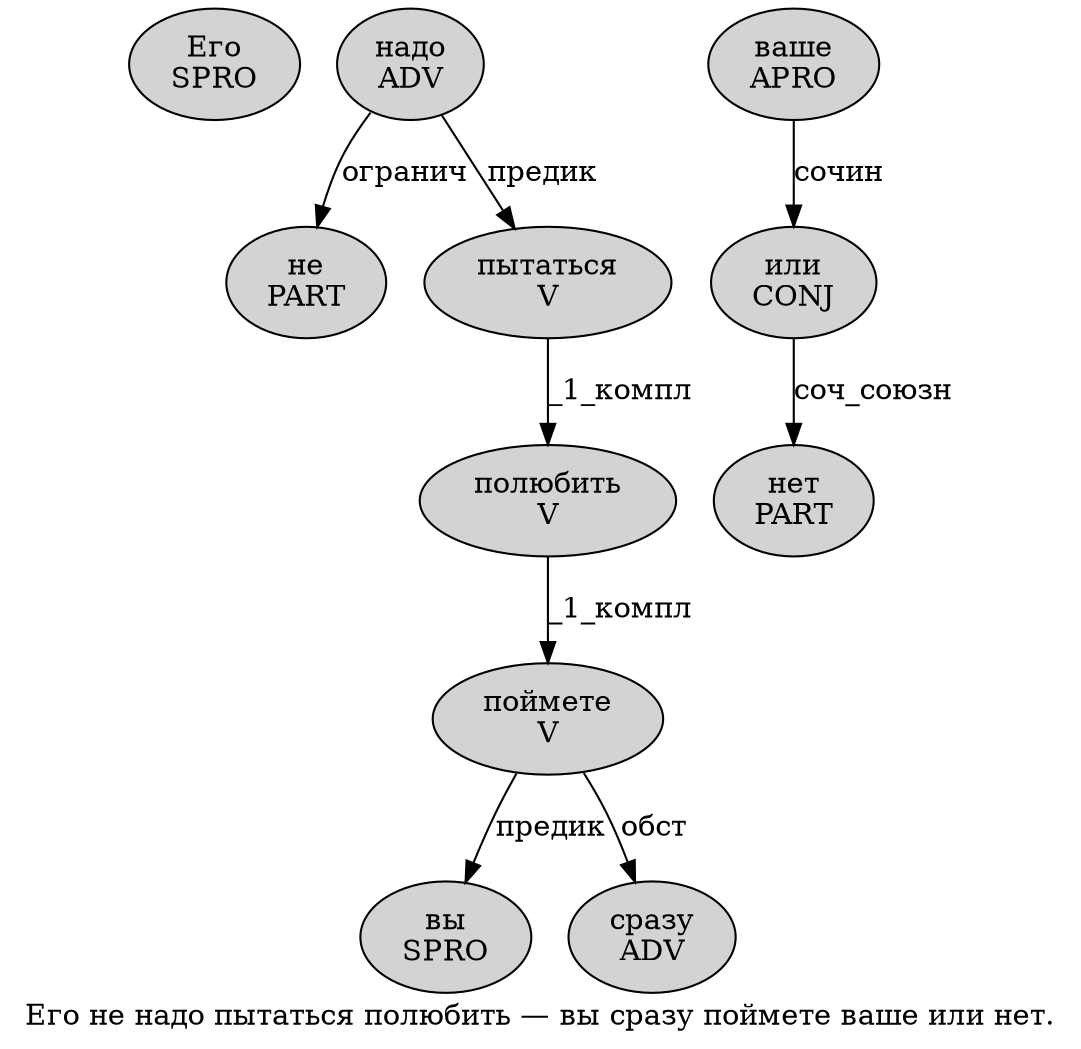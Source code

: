digraph SENTENCE_1829 {
	graph [label="Его не надо пытаться полюбить — вы сразу поймете ваше или нет."]
	node [style=filled]
		0 [label="Его
SPRO" color="" fillcolor=lightgray penwidth=1 shape=ellipse]
		1 [label="не
PART" color="" fillcolor=lightgray penwidth=1 shape=ellipse]
		2 [label="надо
ADV" color="" fillcolor=lightgray penwidth=1 shape=ellipse]
		3 [label="пытаться
V" color="" fillcolor=lightgray penwidth=1 shape=ellipse]
		4 [label="полюбить
V" color="" fillcolor=lightgray penwidth=1 shape=ellipse]
		6 [label="вы
SPRO" color="" fillcolor=lightgray penwidth=1 shape=ellipse]
		7 [label="сразу
ADV" color="" fillcolor=lightgray penwidth=1 shape=ellipse]
		8 [label="поймете
V" color="" fillcolor=lightgray penwidth=1 shape=ellipse]
		9 [label="ваше
APRO" color="" fillcolor=lightgray penwidth=1 shape=ellipse]
		10 [label="или
CONJ" color="" fillcolor=lightgray penwidth=1 shape=ellipse]
		11 [label="нет
PART" color="" fillcolor=lightgray penwidth=1 shape=ellipse]
			2 -> 1 [label="огранич"]
			2 -> 3 [label="предик"]
			4 -> 8 [label="_1_компл"]
			10 -> 11 [label="соч_союзн"]
			3 -> 4 [label="_1_компл"]
			9 -> 10 [label="сочин"]
			8 -> 6 [label="предик"]
			8 -> 7 [label="обст"]
}